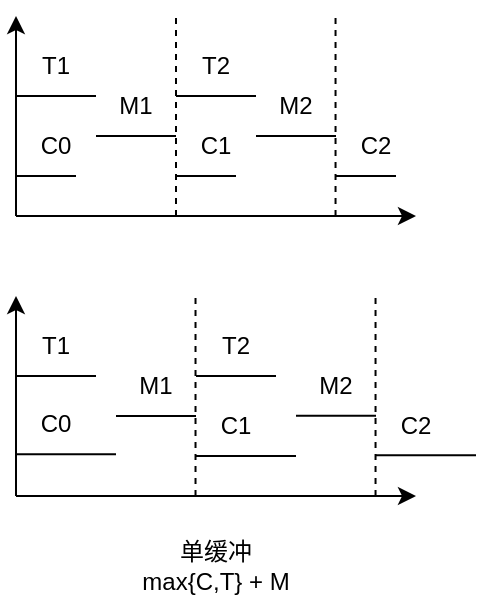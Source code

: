 <mxfile version="20.3.0" type="device"><diagram id="FZiAu3zYtkY4WjrwBZql" name="第 1 页"><mxGraphModel dx="813" dy="517" grid="1" gridSize="10" guides="1" tooltips="1" connect="1" arrows="1" fold="1" page="1" pageScale="1" pageWidth="827" pageHeight="1169" math="0" shadow="0"><root><mxCell id="0"/><mxCell id="1" parent="0"/><mxCell id="5mowgLC-6684kBjNGwz6-2" value="" style="endArrow=classic;html=1;rounded=0;" edge="1" parent="1"><mxGeometry width="50" height="50" relative="1" as="geometry"><mxPoint x="240" y="440" as="sourcePoint"/><mxPoint x="440" y="440" as="targetPoint"/></mxGeometry></mxCell><mxCell id="5mowgLC-6684kBjNGwz6-3" value="" style="endArrow=classic;html=1;rounded=0;" edge="1" parent="1"><mxGeometry width="50" height="50" relative="1" as="geometry"><mxPoint x="240" y="440" as="sourcePoint"/><mxPoint x="240" y="340" as="targetPoint"/></mxGeometry></mxCell><mxCell id="5mowgLC-6684kBjNGwz6-4" value="" style="endArrow=none;html=1;rounded=0;" edge="1" parent="1"><mxGeometry width="50" height="50" relative="1" as="geometry"><mxPoint x="240" y="380" as="sourcePoint"/><mxPoint x="280" y="380" as="targetPoint"/></mxGeometry></mxCell><mxCell id="5mowgLC-6684kBjNGwz6-5" value="" style="endArrow=none;html=1;rounded=0;" edge="1" parent="1"><mxGeometry width="50" height="50" relative="1" as="geometry"><mxPoint x="280" y="400" as="sourcePoint"/><mxPoint x="320" y="400" as="targetPoint"/></mxGeometry></mxCell><mxCell id="5mowgLC-6684kBjNGwz6-6" value="" style="endArrow=none;html=1;rounded=0;" edge="1" parent="1"><mxGeometry width="50" height="50" relative="1" as="geometry"><mxPoint x="320" y="420" as="sourcePoint"/><mxPoint x="350" y="420" as="targetPoint"/></mxGeometry></mxCell><mxCell id="5mowgLC-6684kBjNGwz6-11" value="T1" style="text;html=1;strokeColor=none;fillColor=none;align=center;verticalAlign=middle;whiteSpace=wrap;rounded=0;" vertex="1" parent="1"><mxGeometry x="240" y="350" width="40" height="30" as="geometry"/></mxCell><mxCell id="5mowgLC-6684kBjNGwz6-12" value="M1" style="text;html=1;strokeColor=none;fillColor=none;align=center;verticalAlign=middle;whiteSpace=wrap;rounded=0;" vertex="1" parent="1"><mxGeometry x="280" y="370" width="40" height="30" as="geometry"/></mxCell><mxCell id="5mowgLC-6684kBjNGwz6-13" value="C1" style="text;html=1;strokeColor=none;fillColor=none;align=center;verticalAlign=middle;whiteSpace=wrap;rounded=0;" vertex="1" parent="1"><mxGeometry x="320" y="390" width="40" height="30" as="geometry"/></mxCell><mxCell id="5mowgLC-6684kBjNGwz6-14" value="" style="endArrow=none;html=1;rounded=0;" edge="1" parent="1"><mxGeometry width="50" height="50" relative="1" as="geometry"><mxPoint x="320" y="380" as="sourcePoint"/><mxPoint x="360" y="380" as="targetPoint"/></mxGeometry></mxCell><mxCell id="5mowgLC-6684kBjNGwz6-15" value="" style="endArrow=none;html=1;rounded=0;" edge="1" parent="1"><mxGeometry width="50" height="50" relative="1" as="geometry"><mxPoint x="360" y="400" as="sourcePoint"/><mxPoint x="400" y="400" as="targetPoint"/></mxGeometry></mxCell><mxCell id="5mowgLC-6684kBjNGwz6-16" value="" style="endArrow=none;html=1;rounded=0;" edge="1" parent="1"><mxGeometry width="50" height="50" relative="1" as="geometry"><mxPoint x="400" y="420" as="sourcePoint"/><mxPoint x="430" y="420" as="targetPoint"/></mxGeometry></mxCell><mxCell id="5mowgLC-6684kBjNGwz6-17" value="T2" style="text;html=1;strokeColor=none;fillColor=none;align=center;verticalAlign=middle;whiteSpace=wrap;rounded=0;" vertex="1" parent="1"><mxGeometry x="320" y="350" width="40" height="30" as="geometry"/></mxCell><mxCell id="5mowgLC-6684kBjNGwz6-18" value="M2" style="text;html=1;strokeColor=none;fillColor=none;align=center;verticalAlign=middle;whiteSpace=wrap;rounded=0;" vertex="1" parent="1"><mxGeometry x="360" y="370" width="40" height="30" as="geometry"/></mxCell><mxCell id="5mowgLC-6684kBjNGwz6-19" value="C2" style="text;html=1;strokeColor=none;fillColor=none;align=center;verticalAlign=middle;whiteSpace=wrap;rounded=0;" vertex="1" parent="1"><mxGeometry x="400" y="390" width="40" height="30" as="geometry"/></mxCell><mxCell id="5mowgLC-6684kBjNGwz6-20" value="" style="endArrow=none;dashed=1;html=1;rounded=0;" edge="1" parent="1"><mxGeometry width="50" height="50" relative="1" as="geometry"><mxPoint x="320" y="440" as="sourcePoint"/><mxPoint x="320" y="340" as="targetPoint"/></mxGeometry></mxCell><mxCell id="5mowgLC-6684kBjNGwz6-21" value="" style="endArrow=none;dashed=1;html=1;rounded=0;" edge="1" parent="1"><mxGeometry width="50" height="50" relative="1" as="geometry"><mxPoint x="399.77" y="440" as="sourcePoint"/><mxPoint x="399.77" y="340" as="targetPoint"/></mxGeometry></mxCell><mxCell id="5mowgLC-6684kBjNGwz6-22" value="" style="endArrow=classic;html=1;rounded=0;" edge="1" parent="1"><mxGeometry width="50" height="50" relative="1" as="geometry"><mxPoint x="240" y="580" as="sourcePoint"/><mxPoint x="440" y="580" as="targetPoint"/></mxGeometry></mxCell><mxCell id="5mowgLC-6684kBjNGwz6-23" value="" style="endArrow=classic;html=1;rounded=0;" edge="1" parent="1"><mxGeometry width="50" height="50" relative="1" as="geometry"><mxPoint x="240" y="580" as="sourcePoint"/><mxPoint x="240" y="480" as="targetPoint"/></mxGeometry></mxCell><mxCell id="5mowgLC-6684kBjNGwz6-24" value="" style="endArrow=none;html=1;rounded=0;" edge="1" parent="1"><mxGeometry width="50" height="50" relative="1" as="geometry"><mxPoint x="240" y="520" as="sourcePoint"/><mxPoint x="280" y="520" as="targetPoint"/></mxGeometry></mxCell><mxCell id="5mowgLC-6684kBjNGwz6-25" value="" style="endArrow=none;html=1;rounded=0;" edge="1" parent="1"><mxGeometry width="50" height="50" relative="1" as="geometry"><mxPoint x="290" y="540" as="sourcePoint"/><mxPoint x="330" y="540" as="targetPoint"/></mxGeometry></mxCell><mxCell id="5mowgLC-6684kBjNGwz6-26" value="" style="endArrow=none;html=1;rounded=0;" edge="1" parent="1"><mxGeometry width="50" height="50" relative="1" as="geometry"><mxPoint x="330" y="560" as="sourcePoint"/><mxPoint x="380" y="560" as="targetPoint"/></mxGeometry></mxCell><mxCell id="5mowgLC-6684kBjNGwz6-27" value="T1" style="text;html=1;strokeColor=none;fillColor=none;align=center;verticalAlign=middle;whiteSpace=wrap;rounded=0;" vertex="1" parent="1"><mxGeometry x="240" y="490" width="40" height="30" as="geometry"/></mxCell><mxCell id="5mowgLC-6684kBjNGwz6-28" value="M1" style="text;html=1;strokeColor=none;fillColor=none;align=center;verticalAlign=middle;whiteSpace=wrap;rounded=0;" vertex="1" parent="1"><mxGeometry x="290" y="510" width="40" height="30" as="geometry"/></mxCell><mxCell id="5mowgLC-6684kBjNGwz6-29" value="C1" style="text;html=1;strokeColor=none;fillColor=none;align=center;verticalAlign=middle;whiteSpace=wrap;rounded=0;" vertex="1" parent="1"><mxGeometry x="330" y="529.89" width="40" height="30" as="geometry"/></mxCell><mxCell id="5mowgLC-6684kBjNGwz6-30" value="" style="endArrow=none;html=1;rounded=0;" edge="1" parent="1"><mxGeometry width="50" height="50" relative="1" as="geometry"><mxPoint x="330" y="520" as="sourcePoint"/><mxPoint x="370" y="520" as="targetPoint"/></mxGeometry></mxCell><mxCell id="5mowgLC-6684kBjNGwz6-31" value="" style="endArrow=none;html=1;rounded=0;" edge="1" parent="1"><mxGeometry width="50" height="50" relative="1" as="geometry"><mxPoint x="380" y="539.89" as="sourcePoint"/><mxPoint x="420" y="539.89" as="targetPoint"/></mxGeometry></mxCell><mxCell id="5mowgLC-6684kBjNGwz6-33" value="T2" style="text;html=1;strokeColor=none;fillColor=none;align=center;verticalAlign=middle;whiteSpace=wrap;rounded=0;" vertex="1" parent="1"><mxGeometry x="330" y="490" width="40" height="30" as="geometry"/></mxCell><mxCell id="5mowgLC-6684kBjNGwz6-34" value="M2" style="text;html=1;strokeColor=none;fillColor=none;align=center;verticalAlign=middle;whiteSpace=wrap;rounded=0;" vertex="1" parent="1"><mxGeometry x="380" y="509.89" width="40" height="30" as="geometry"/></mxCell><mxCell id="5mowgLC-6684kBjNGwz6-36" value="" style="endArrow=none;dashed=1;html=1;rounded=0;" edge="1" parent="1"><mxGeometry width="50" height="50" relative="1" as="geometry"><mxPoint x="329.76" y="580" as="sourcePoint"/><mxPoint x="329.76" y="480" as="targetPoint"/></mxGeometry></mxCell><mxCell id="5mowgLC-6684kBjNGwz6-37" value="" style="endArrow=none;dashed=1;html=1;rounded=0;" edge="1" parent="1"><mxGeometry width="50" height="50" relative="1" as="geometry"><mxPoint x="419.77" y="580" as="sourcePoint"/><mxPoint x="419.77" y="480" as="targetPoint"/></mxGeometry></mxCell><mxCell id="5mowgLC-6684kBjNGwz6-39" value="" style="endArrow=none;html=1;rounded=0;" edge="1" parent="1"><mxGeometry width="50" height="50" relative="1" as="geometry"><mxPoint x="420" y="559.66" as="sourcePoint"/><mxPoint x="470" y="559.66" as="targetPoint"/></mxGeometry></mxCell><mxCell id="5mowgLC-6684kBjNGwz6-40" value="C2" style="text;html=1;strokeColor=none;fillColor=none;align=center;verticalAlign=middle;whiteSpace=wrap;rounded=0;" vertex="1" parent="1"><mxGeometry x="420" y="529.55" width="40" height="30" as="geometry"/></mxCell><mxCell id="5mowgLC-6684kBjNGwz6-47" value="" style="endArrow=none;html=1;rounded=0;" edge="1" parent="1"><mxGeometry width="50" height="50" relative="1" as="geometry"><mxPoint x="240" y="559.07" as="sourcePoint"/><mxPoint x="290" y="559.07" as="targetPoint"/></mxGeometry></mxCell><mxCell id="5mowgLC-6684kBjNGwz6-48" value="C0" style="text;html=1;strokeColor=none;fillColor=none;align=center;verticalAlign=middle;whiteSpace=wrap;rounded=0;" vertex="1" parent="1"><mxGeometry x="240" y="528.96" width="40" height="30" as="geometry"/></mxCell><mxCell id="5mowgLC-6684kBjNGwz6-49" value="单缓冲&lt;br&gt;max{C,T} + M" style="text;html=1;strokeColor=none;fillColor=none;align=center;verticalAlign=middle;whiteSpace=wrap;rounded=0;" vertex="1" parent="1"><mxGeometry x="285" y="600" width="110" height="30" as="geometry"/></mxCell><mxCell id="5mowgLC-6684kBjNGwz6-50" value="" style="endArrow=none;html=1;rounded=0;" edge="1" parent="1"><mxGeometry width="50" height="50" relative="1" as="geometry"><mxPoint x="240.0" y="420" as="sourcePoint"/><mxPoint x="270" y="420" as="targetPoint"/></mxGeometry></mxCell><mxCell id="5mowgLC-6684kBjNGwz6-51" value="C0" style="text;html=1;strokeColor=none;fillColor=none;align=center;verticalAlign=middle;whiteSpace=wrap;rounded=0;" vertex="1" parent="1"><mxGeometry x="240" y="390" width="40" height="30" as="geometry"/></mxCell></root></mxGraphModel></diagram></mxfile>